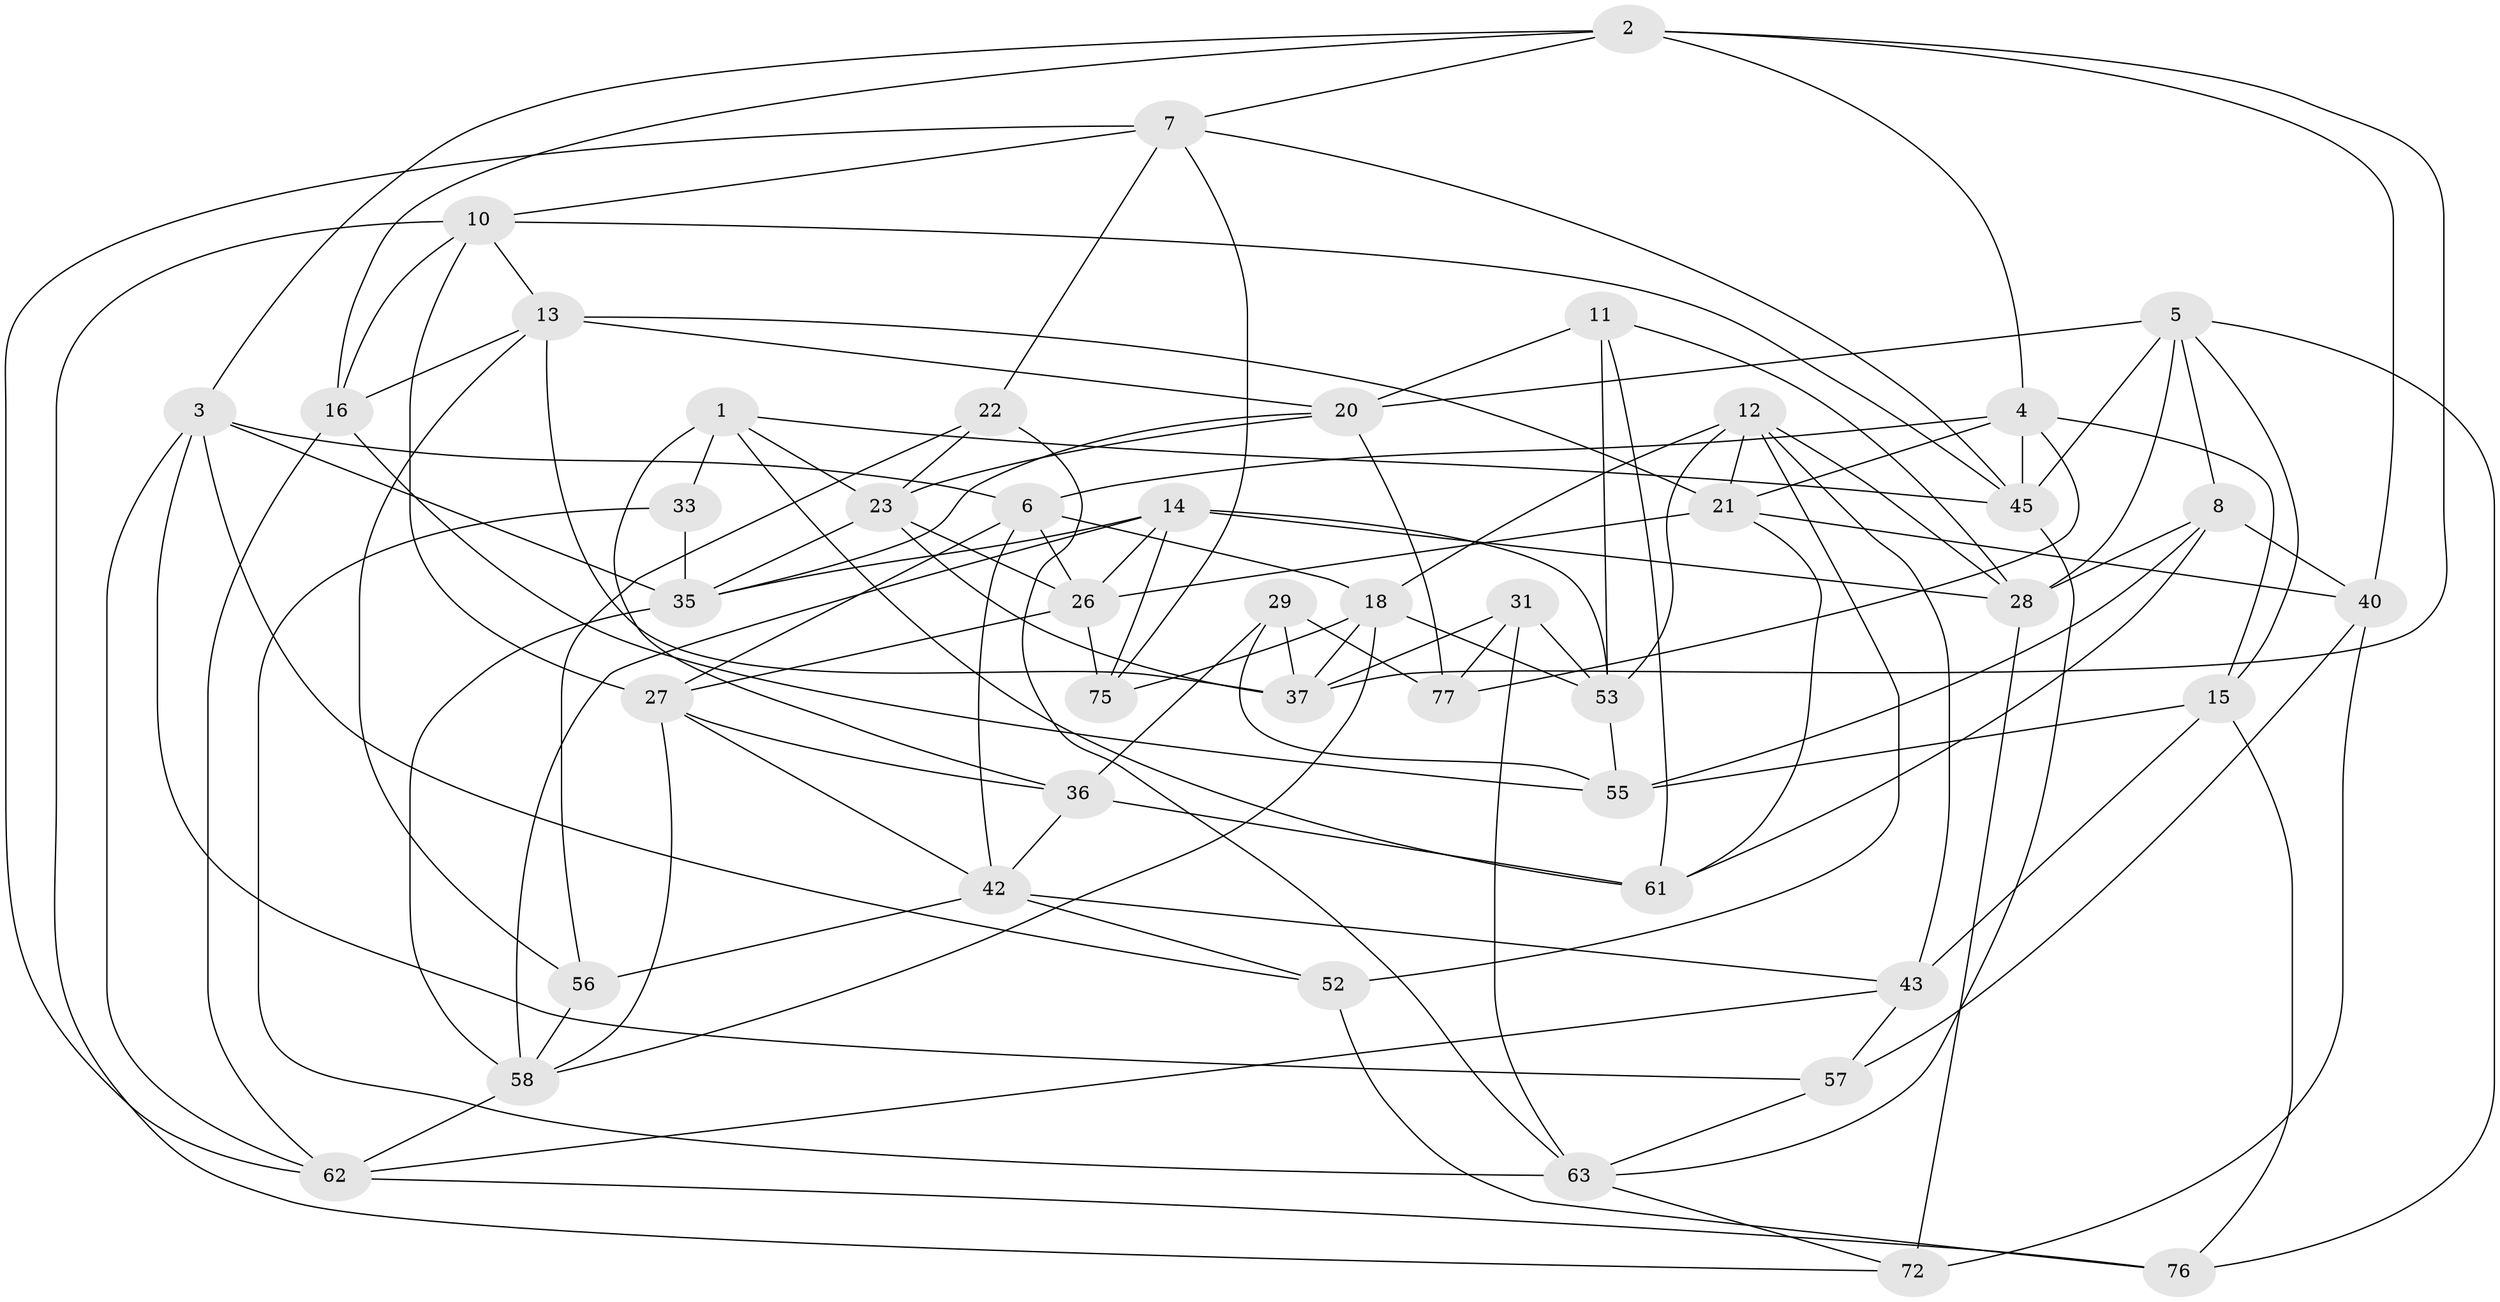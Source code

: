 // original degree distribution, {4: 1.0}
// Generated by graph-tools (version 1.1) at 2025/42/03/06/25 10:42:16]
// undirected, 46 vertices, 121 edges
graph export_dot {
graph [start="1"]
  node [color=gray90,style=filled];
  1 [super="+73"];
  2 [super="+44"];
  3 [super="+34"];
  4 [super="+24"];
  5 [super="+9"];
  6 [super="+47"];
  7 [super="+51"];
  8 [super="+48"];
  10 [super="+25"];
  11;
  12 [super="+17"];
  13 [super="+39"];
  14 [super="+19"];
  15 [super="+49"];
  16 [super="+66"];
  18 [super="+60"];
  20 [super="+71"];
  21 [super="+54"];
  22;
  23 [super="+50"];
  26 [super="+32"];
  27 [super="+38"];
  28 [super="+30"];
  29;
  31;
  33;
  35 [super="+46"];
  36 [super="+79"];
  37 [super="+41"];
  40 [super="+68"];
  42 [super="+80"];
  43 [super="+59"];
  45 [super="+69"];
  52;
  53 [super="+67"];
  55 [super="+70"];
  56;
  57;
  58 [super="+74"];
  61 [super="+78"];
  62 [super="+65"];
  63 [super="+64"];
  72;
  75;
  76;
  77;
  1 -- 33 [weight=2];
  1 -- 61;
  1 -- 23;
  1 -- 45;
  1 -- 36;
  2 -- 37;
  2 -- 4;
  2 -- 40;
  2 -- 7;
  2 -- 16;
  2 -- 3;
  3 -- 52;
  3 -- 57;
  3 -- 6;
  3 -- 35;
  3 -- 62;
  4 -- 15;
  4 -- 6;
  4 -- 77;
  4 -- 45;
  4 -- 21;
  5 -- 15;
  5 -- 45;
  5 -- 20;
  5 -- 8;
  5 -- 76;
  5 -- 28;
  6 -- 27;
  6 -- 18;
  6 -- 42;
  6 -- 26;
  7 -- 75;
  7 -- 10;
  7 -- 45;
  7 -- 62;
  7 -- 22;
  8 -- 28;
  8 -- 40 [weight=2];
  8 -- 61;
  8 -- 55;
  10 -- 16;
  10 -- 13;
  10 -- 45;
  10 -- 72;
  10 -- 27;
  11 -- 20;
  11 -- 53;
  11 -- 61;
  11 -- 28;
  12 -- 21;
  12 -- 53;
  12 -- 52;
  12 -- 18;
  12 -- 43;
  12 -- 28;
  13 -- 56;
  13 -- 16;
  13 -- 20;
  13 -- 21;
  13 -- 37;
  14 -- 26;
  14 -- 75;
  14 -- 53;
  14 -- 58;
  14 -- 35;
  14 -- 28;
  15 -- 55;
  15 -- 43 [weight=2];
  15 -- 76;
  16 -- 55 [weight=2];
  16 -- 62;
  18 -- 58;
  18 -- 53;
  18 -- 75;
  18 -- 37;
  20 -- 77;
  20 -- 35;
  20 -- 23;
  21 -- 26;
  21 -- 40;
  21 -- 61;
  22 -- 63;
  22 -- 23;
  22 -- 56;
  23 -- 26;
  23 -- 37;
  23 -- 35;
  26 -- 75;
  26 -- 27;
  27 -- 42;
  27 -- 58;
  27 -- 36;
  28 -- 72;
  29 -- 37;
  29 -- 77;
  29 -- 36;
  29 -- 55;
  31 -- 77;
  31 -- 53;
  31 -- 63;
  31 -- 37;
  33 -- 35;
  33 -- 63;
  35 -- 58;
  36 -- 42;
  36 -- 61 [weight=2];
  40 -- 72;
  40 -- 57;
  42 -- 56;
  42 -- 43;
  42 -- 52;
  43 -- 57;
  43 -- 62;
  45 -- 63;
  52 -- 76;
  53 -- 55;
  56 -- 58;
  57 -- 63;
  58 -- 62;
  62 -- 76;
  63 -- 72;
}
